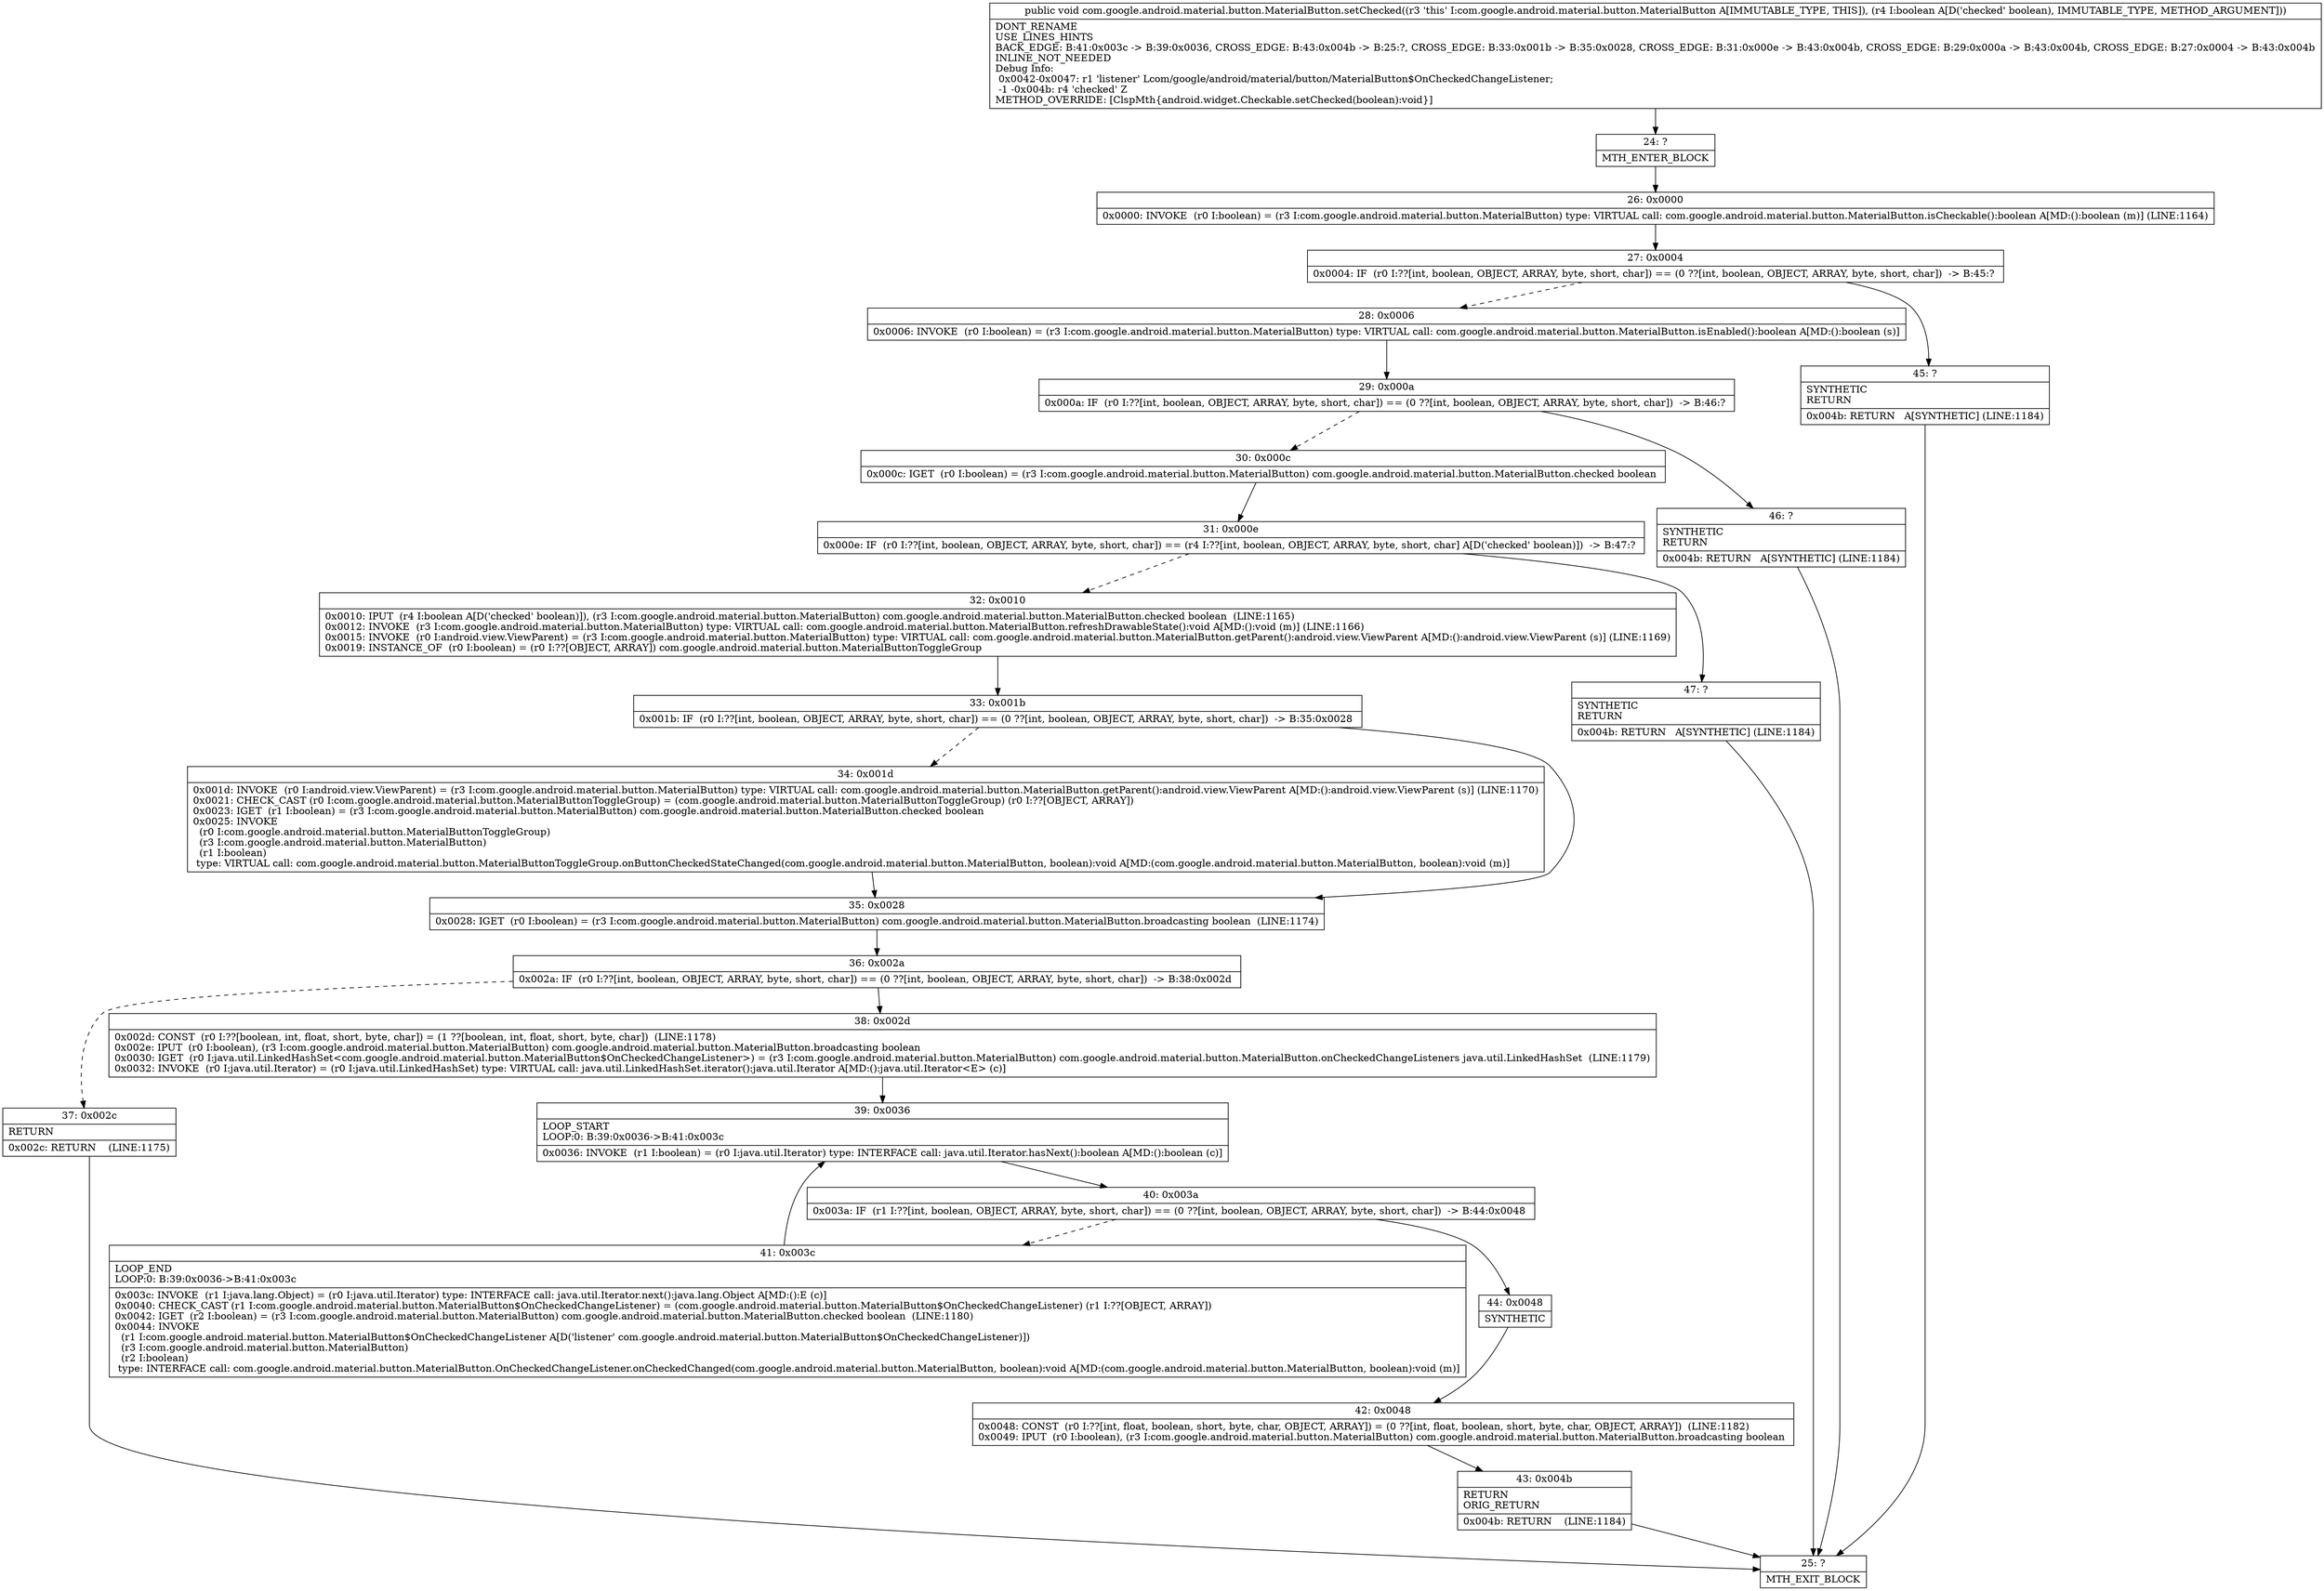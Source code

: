 digraph "CFG forcom.google.android.material.button.MaterialButton.setChecked(Z)V" {
Node_24 [shape=record,label="{24\:\ ?|MTH_ENTER_BLOCK\l}"];
Node_26 [shape=record,label="{26\:\ 0x0000|0x0000: INVOKE  (r0 I:boolean) = (r3 I:com.google.android.material.button.MaterialButton) type: VIRTUAL call: com.google.android.material.button.MaterialButton.isCheckable():boolean A[MD:():boolean (m)] (LINE:1164)\l}"];
Node_27 [shape=record,label="{27\:\ 0x0004|0x0004: IF  (r0 I:??[int, boolean, OBJECT, ARRAY, byte, short, char]) == (0 ??[int, boolean, OBJECT, ARRAY, byte, short, char])  \-\> B:45:? \l}"];
Node_28 [shape=record,label="{28\:\ 0x0006|0x0006: INVOKE  (r0 I:boolean) = (r3 I:com.google.android.material.button.MaterialButton) type: VIRTUAL call: com.google.android.material.button.MaterialButton.isEnabled():boolean A[MD:():boolean (s)]\l}"];
Node_29 [shape=record,label="{29\:\ 0x000a|0x000a: IF  (r0 I:??[int, boolean, OBJECT, ARRAY, byte, short, char]) == (0 ??[int, boolean, OBJECT, ARRAY, byte, short, char])  \-\> B:46:? \l}"];
Node_30 [shape=record,label="{30\:\ 0x000c|0x000c: IGET  (r0 I:boolean) = (r3 I:com.google.android.material.button.MaterialButton) com.google.android.material.button.MaterialButton.checked boolean \l}"];
Node_31 [shape=record,label="{31\:\ 0x000e|0x000e: IF  (r0 I:??[int, boolean, OBJECT, ARRAY, byte, short, char]) == (r4 I:??[int, boolean, OBJECT, ARRAY, byte, short, char] A[D('checked' boolean)])  \-\> B:47:? \l}"];
Node_32 [shape=record,label="{32\:\ 0x0010|0x0010: IPUT  (r4 I:boolean A[D('checked' boolean)]), (r3 I:com.google.android.material.button.MaterialButton) com.google.android.material.button.MaterialButton.checked boolean  (LINE:1165)\l0x0012: INVOKE  (r3 I:com.google.android.material.button.MaterialButton) type: VIRTUAL call: com.google.android.material.button.MaterialButton.refreshDrawableState():void A[MD:():void (m)] (LINE:1166)\l0x0015: INVOKE  (r0 I:android.view.ViewParent) = (r3 I:com.google.android.material.button.MaterialButton) type: VIRTUAL call: com.google.android.material.button.MaterialButton.getParent():android.view.ViewParent A[MD:():android.view.ViewParent (s)] (LINE:1169)\l0x0019: INSTANCE_OF  (r0 I:boolean) = (r0 I:??[OBJECT, ARRAY]) com.google.android.material.button.MaterialButtonToggleGroup \l}"];
Node_33 [shape=record,label="{33\:\ 0x001b|0x001b: IF  (r0 I:??[int, boolean, OBJECT, ARRAY, byte, short, char]) == (0 ??[int, boolean, OBJECT, ARRAY, byte, short, char])  \-\> B:35:0x0028 \l}"];
Node_34 [shape=record,label="{34\:\ 0x001d|0x001d: INVOKE  (r0 I:android.view.ViewParent) = (r3 I:com.google.android.material.button.MaterialButton) type: VIRTUAL call: com.google.android.material.button.MaterialButton.getParent():android.view.ViewParent A[MD:():android.view.ViewParent (s)] (LINE:1170)\l0x0021: CHECK_CAST (r0 I:com.google.android.material.button.MaterialButtonToggleGroup) = (com.google.android.material.button.MaterialButtonToggleGroup) (r0 I:??[OBJECT, ARRAY]) \l0x0023: IGET  (r1 I:boolean) = (r3 I:com.google.android.material.button.MaterialButton) com.google.android.material.button.MaterialButton.checked boolean \l0x0025: INVOKE  \l  (r0 I:com.google.android.material.button.MaterialButtonToggleGroup)\l  (r3 I:com.google.android.material.button.MaterialButton)\l  (r1 I:boolean)\l type: VIRTUAL call: com.google.android.material.button.MaterialButtonToggleGroup.onButtonCheckedStateChanged(com.google.android.material.button.MaterialButton, boolean):void A[MD:(com.google.android.material.button.MaterialButton, boolean):void (m)]\l}"];
Node_35 [shape=record,label="{35\:\ 0x0028|0x0028: IGET  (r0 I:boolean) = (r3 I:com.google.android.material.button.MaterialButton) com.google.android.material.button.MaterialButton.broadcasting boolean  (LINE:1174)\l}"];
Node_36 [shape=record,label="{36\:\ 0x002a|0x002a: IF  (r0 I:??[int, boolean, OBJECT, ARRAY, byte, short, char]) == (0 ??[int, boolean, OBJECT, ARRAY, byte, short, char])  \-\> B:38:0x002d \l}"];
Node_37 [shape=record,label="{37\:\ 0x002c|RETURN\l|0x002c: RETURN    (LINE:1175)\l}"];
Node_25 [shape=record,label="{25\:\ ?|MTH_EXIT_BLOCK\l}"];
Node_38 [shape=record,label="{38\:\ 0x002d|0x002d: CONST  (r0 I:??[boolean, int, float, short, byte, char]) = (1 ??[boolean, int, float, short, byte, char])  (LINE:1178)\l0x002e: IPUT  (r0 I:boolean), (r3 I:com.google.android.material.button.MaterialButton) com.google.android.material.button.MaterialButton.broadcasting boolean \l0x0030: IGET  (r0 I:java.util.LinkedHashSet\<com.google.android.material.button.MaterialButton$OnCheckedChangeListener\>) = (r3 I:com.google.android.material.button.MaterialButton) com.google.android.material.button.MaterialButton.onCheckedChangeListeners java.util.LinkedHashSet  (LINE:1179)\l0x0032: INVOKE  (r0 I:java.util.Iterator) = (r0 I:java.util.LinkedHashSet) type: VIRTUAL call: java.util.LinkedHashSet.iterator():java.util.Iterator A[MD:():java.util.Iterator\<E\> (c)]\l}"];
Node_39 [shape=record,label="{39\:\ 0x0036|LOOP_START\lLOOP:0: B:39:0x0036\-\>B:41:0x003c\l|0x0036: INVOKE  (r1 I:boolean) = (r0 I:java.util.Iterator) type: INTERFACE call: java.util.Iterator.hasNext():boolean A[MD:():boolean (c)]\l}"];
Node_40 [shape=record,label="{40\:\ 0x003a|0x003a: IF  (r1 I:??[int, boolean, OBJECT, ARRAY, byte, short, char]) == (0 ??[int, boolean, OBJECT, ARRAY, byte, short, char])  \-\> B:44:0x0048 \l}"];
Node_41 [shape=record,label="{41\:\ 0x003c|LOOP_END\lLOOP:0: B:39:0x0036\-\>B:41:0x003c\l|0x003c: INVOKE  (r1 I:java.lang.Object) = (r0 I:java.util.Iterator) type: INTERFACE call: java.util.Iterator.next():java.lang.Object A[MD:():E (c)]\l0x0040: CHECK_CAST (r1 I:com.google.android.material.button.MaterialButton$OnCheckedChangeListener) = (com.google.android.material.button.MaterialButton$OnCheckedChangeListener) (r1 I:??[OBJECT, ARRAY]) \l0x0042: IGET  (r2 I:boolean) = (r3 I:com.google.android.material.button.MaterialButton) com.google.android.material.button.MaterialButton.checked boolean  (LINE:1180)\l0x0044: INVOKE  \l  (r1 I:com.google.android.material.button.MaterialButton$OnCheckedChangeListener A[D('listener' com.google.android.material.button.MaterialButton$OnCheckedChangeListener)])\l  (r3 I:com.google.android.material.button.MaterialButton)\l  (r2 I:boolean)\l type: INTERFACE call: com.google.android.material.button.MaterialButton.OnCheckedChangeListener.onCheckedChanged(com.google.android.material.button.MaterialButton, boolean):void A[MD:(com.google.android.material.button.MaterialButton, boolean):void (m)]\l}"];
Node_44 [shape=record,label="{44\:\ 0x0048|SYNTHETIC\l}"];
Node_42 [shape=record,label="{42\:\ 0x0048|0x0048: CONST  (r0 I:??[int, float, boolean, short, byte, char, OBJECT, ARRAY]) = (0 ??[int, float, boolean, short, byte, char, OBJECT, ARRAY])  (LINE:1182)\l0x0049: IPUT  (r0 I:boolean), (r3 I:com.google.android.material.button.MaterialButton) com.google.android.material.button.MaterialButton.broadcasting boolean \l}"];
Node_43 [shape=record,label="{43\:\ 0x004b|RETURN\lORIG_RETURN\l|0x004b: RETURN    (LINE:1184)\l}"];
Node_47 [shape=record,label="{47\:\ ?|SYNTHETIC\lRETURN\l|0x004b: RETURN   A[SYNTHETIC] (LINE:1184)\l}"];
Node_46 [shape=record,label="{46\:\ ?|SYNTHETIC\lRETURN\l|0x004b: RETURN   A[SYNTHETIC] (LINE:1184)\l}"];
Node_45 [shape=record,label="{45\:\ ?|SYNTHETIC\lRETURN\l|0x004b: RETURN   A[SYNTHETIC] (LINE:1184)\l}"];
MethodNode[shape=record,label="{public void com.google.android.material.button.MaterialButton.setChecked((r3 'this' I:com.google.android.material.button.MaterialButton A[IMMUTABLE_TYPE, THIS]), (r4 I:boolean A[D('checked' boolean), IMMUTABLE_TYPE, METHOD_ARGUMENT]))  | DONT_RENAME\lUSE_LINES_HINTS\lBACK_EDGE: B:41:0x003c \-\> B:39:0x0036, CROSS_EDGE: B:43:0x004b \-\> B:25:?, CROSS_EDGE: B:33:0x001b \-\> B:35:0x0028, CROSS_EDGE: B:31:0x000e \-\> B:43:0x004b, CROSS_EDGE: B:29:0x000a \-\> B:43:0x004b, CROSS_EDGE: B:27:0x0004 \-\> B:43:0x004b\lINLINE_NOT_NEEDED\lDebug Info:\l  0x0042\-0x0047: r1 'listener' Lcom\/google\/android\/material\/button\/MaterialButton$OnCheckedChangeListener;\l  \-1 \-0x004b: r4 'checked' Z\lMETHOD_OVERRIDE: [ClspMth\{android.widget.Checkable.setChecked(boolean):void\}]\l}"];
MethodNode -> Node_24;Node_24 -> Node_26;
Node_26 -> Node_27;
Node_27 -> Node_28[style=dashed];
Node_27 -> Node_45;
Node_28 -> Node_29;
Node_29 -> Node_30[style=dashed];
Node_29 -> Node_46;
Node_30 -> Node_31;
Node_31 -> Node_32[style=dashed];
Node_31 -> Node_47;
Node_32 -> Node_33;
Node_33 -> Node_34[style=dashed];
Node_33 -> Node_35;
Node_34 -> Node_35;
Node_35 -> Node_36;
Node_36 -> Node_37[style=dashed];
Node_36 -> Node_38;
Node_37 -> Node_25;
Node_38 -> Node_39;
Node_39 -> Node_40;
Node_40 -> Node_41[style=dashed];
Node_40 -> Node_44;
Node_41 -> Node_39;
Node_44 -> Node_42;
Node_42 -> Node_43;
Node_43 -> Node_25;
Node_47 -> Node_25;
Node_46 -> Node_25;
Node_45 -> Node_25;
}

